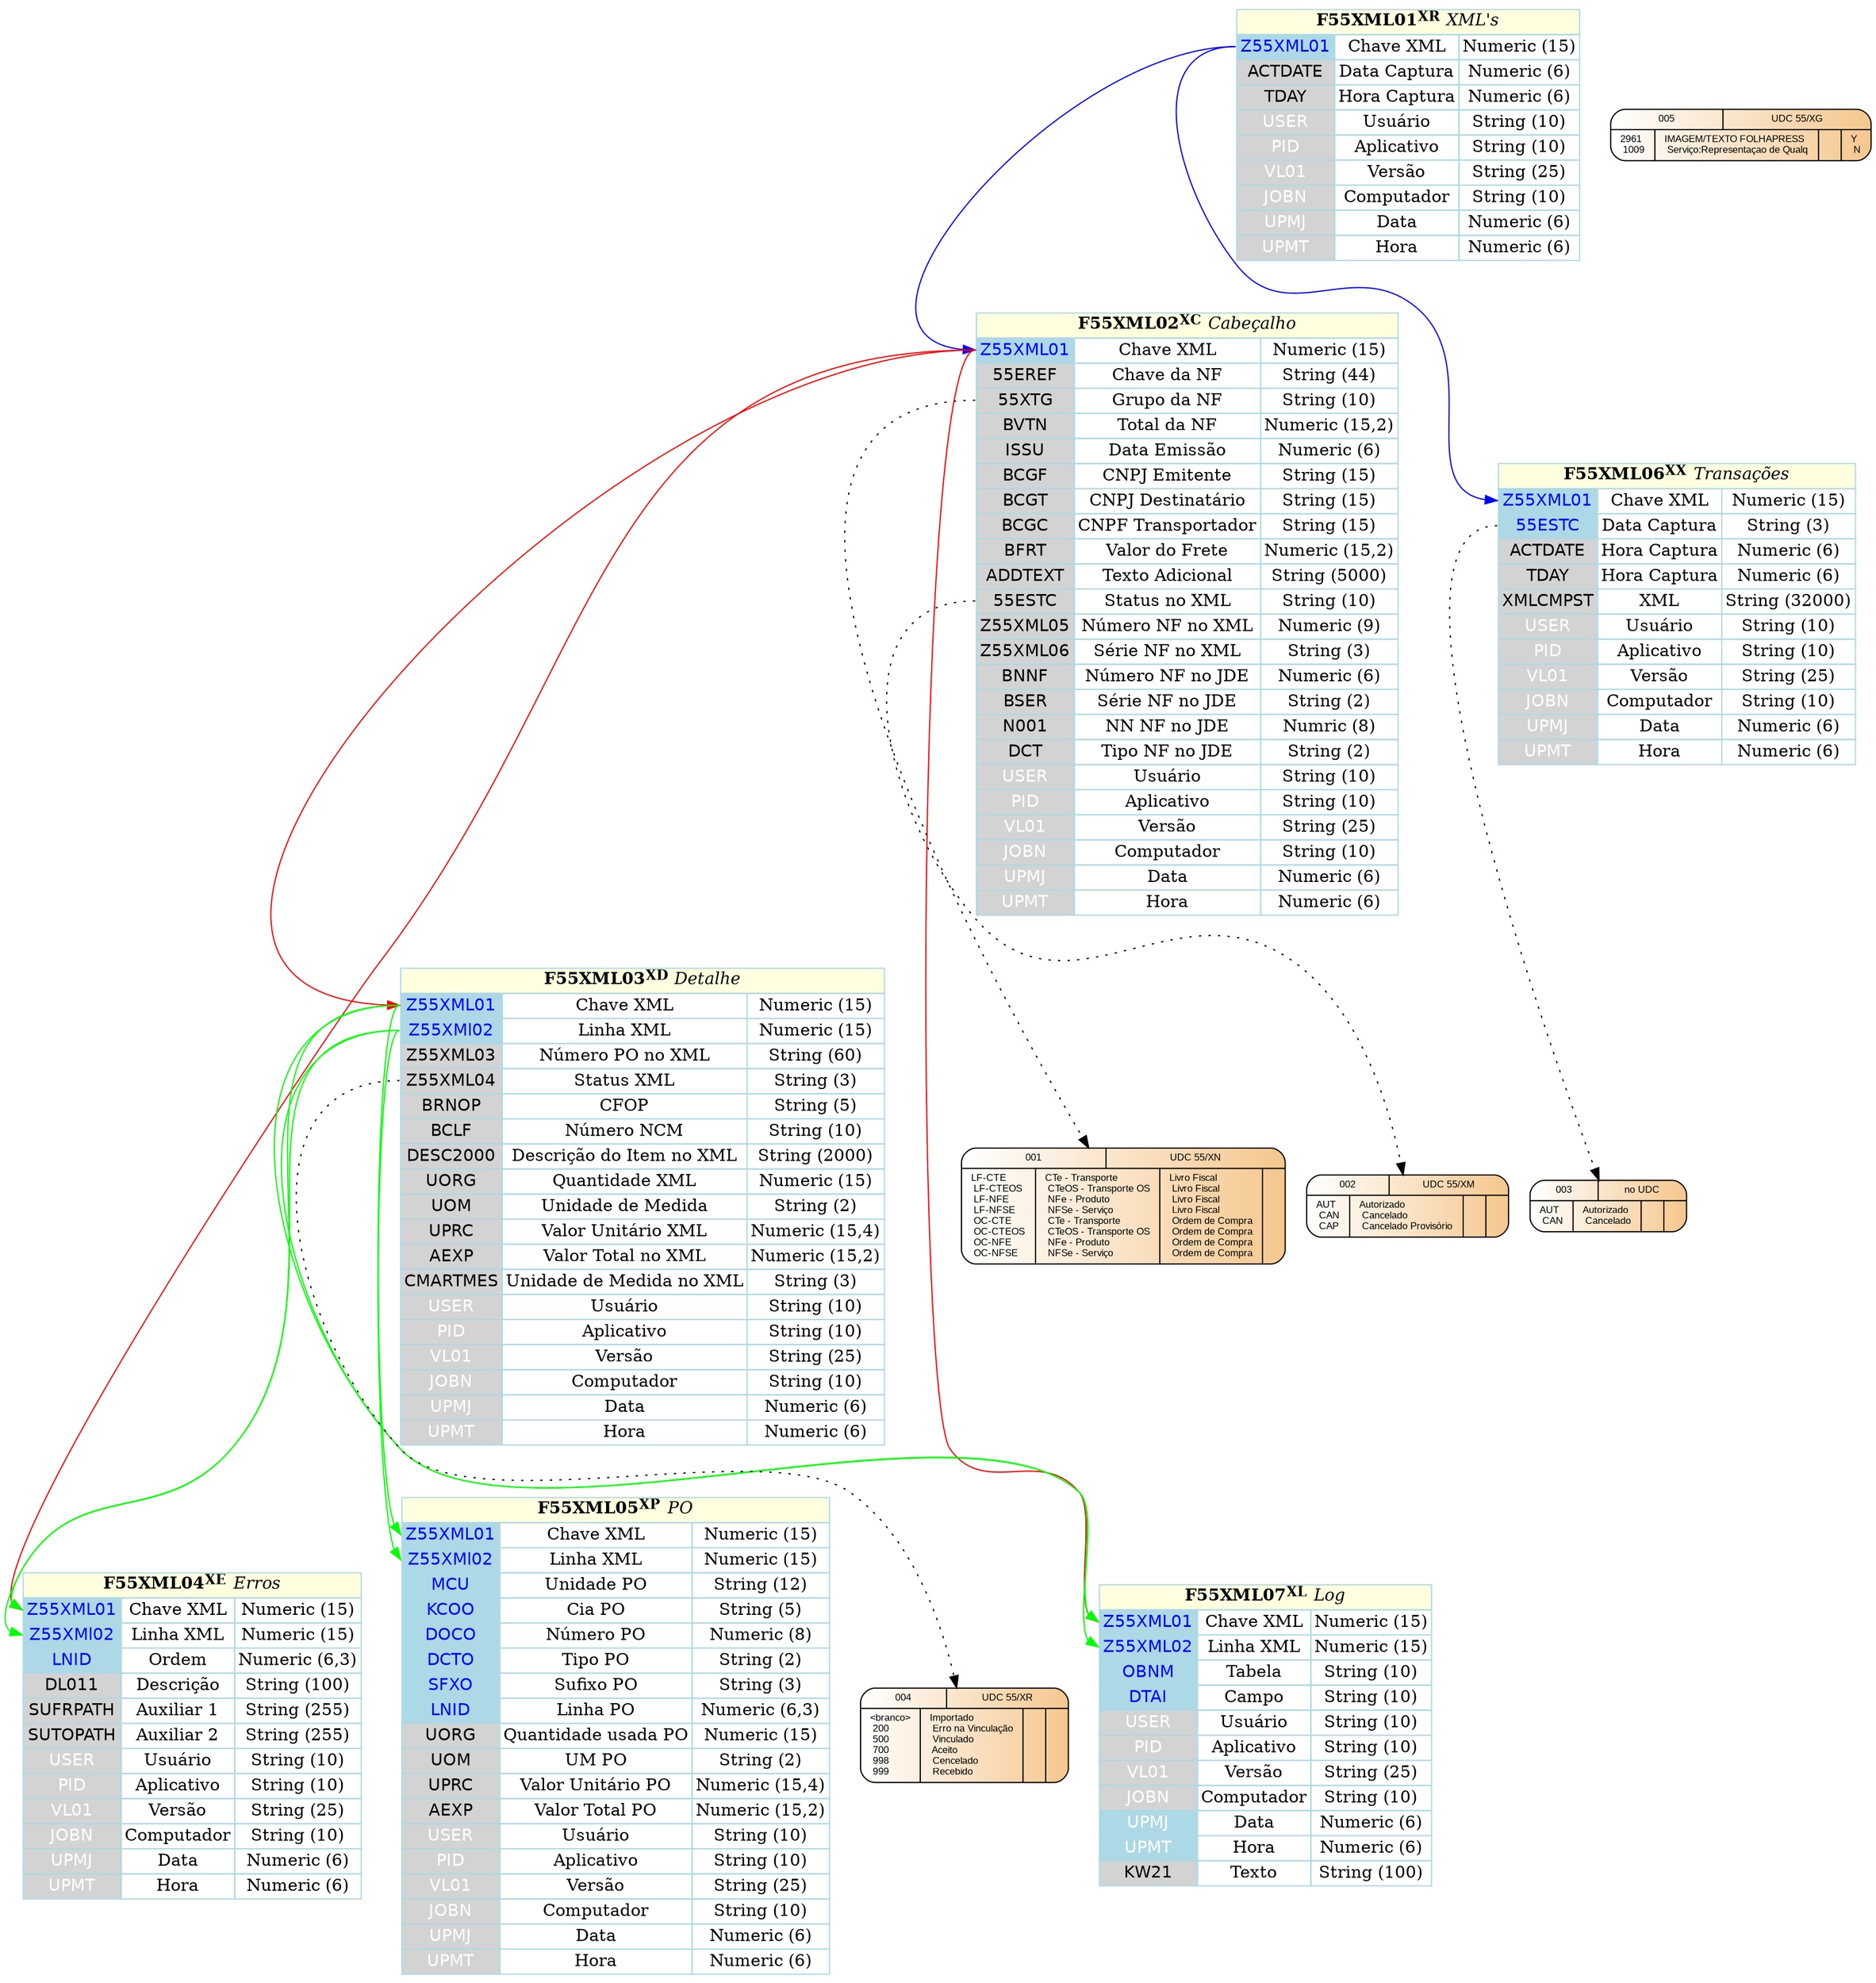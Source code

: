 digraph H {

  tabela01 [
   shape=none
   label=<
     <table border='0' cellborder='1' color='lightblue' cellspacing='0'>
       <tr><td colspan="3" bgcolor="lightyellow"><b>F55XML01<sup>XR</sup></b> <i>XML's</i></td></tr>
       <tr><td port='col01' bgcolor="lightblue"><font face="helvetica" color="blue">Z55XML01</font></td><td>Chave XML</td><td>Numeric (15)</td></tr>
       <tr><td port='col02' bgcolor="lightgray"><font face="helvetica" color="black">ACTDATE</font></td><td>Data Captura</td><td>Numeric (6)</td></tr>
       <tr><td port='col03' bgcolor="lightgray"><font face="helvetica" color="black">TDAY</font></td><td>Hora Captura</td><td>Numeric (6)</td></tr>
       <tr><td bgcolor="lightgray"><font face="helvetica" color="white">USER</font></td><td>Usuário</td><td>String (10)</td></tr>
       <tr><td bgcolor="lightgray"><font face="helvetica" color="white">PID</font></td><td>Aplicativo</td><td>String (10)</td></tr>
       <tr><td bgcolor="lightgray"><font face="helvetica" color="white">VL01</font></td><td>Versão</td><td>String (25)</td></tr>
       <tr><td bgcolor="lightgray"><font face="helvetica" color="white">JOBN</font></td><td>Computador</td><td>String (10)</td></tr>
       <tr><td bgcolor="lightgray"><font face="helvetica" color="white">UPMJ</font></td><td>Data</td><td>Numeric (6)</td></tr>
       <tr><td bgcolor="lightgray"><font face="helvetica" color="white">UPMT</font></td><td>Hora</td><td>Numeric (6)</td></tr>
     </table>
  >];

  tabela02 [
   shape=none
   label=<
     <table border='0' cellborder='1' color='lightblue' cellspacing='0'>
       <tr><td colspan="3" bgcolor="lightyellow"><b>F55XML02<sup>XC</sup></b> <i>Cabeçalho</i></td></tr>
       <tr><td port='col01' bgcolor="lightblue"><font face="helvetica" color="blue">Z55XML01</font></td><td>Chave XML</td><td>Numeric (15)</td></tr>
       <tr><td port='col02' bgcolor="lightgray"><font face="helvetica" color="black">55EREF</font></td><td>Chave da NF</td><td>String (44)</td></tr>
       <tr><td port='col03' bgcolor="lightgray"><font face="helvetica" color="black">55XTG</font></td><td>Grupo da NF</td><td>String (10)</td></tr>
       <tr><td port='col04' bgcolor="lightgray"><font face="helvetica" color="black">BVTN</font></td><td>Total da NF</td><td>Numeric (15,2)</td></tr>
       <tr><td port='col05' bgcolor="lightgray"><font face="helvetica" color="black">ISSU</font></td><td>Data Emissão</td><td>Numeric (6)</td></tr>
       <tr><td port='col06' bgcolor="lightgray"><font face="helvetica" color="black">BCGF</font></td><td>CNPJ Emitente</td><td>String (15)</td></tr>
       <tr><td port='col07' bgcolor="lightgray"><font face="helvetica" color="black">BCGT</font></td><td>CNPJ Destinatário</td><td>String (15)</td></tr>
       <tr><td port='col08' bgcolor="lightgray"><font face="helvetica" color="black">BCGC</font></td><td>CNPF Transportador</td><td>String (15)</td></tr>
       <tr><td port='col09' bgcolor="lightgray"><font face="helvetica" color="black">BFRT</font></td><td>Valor do Frete</td><td>Numeric (15,2)</td></tr>
       <tr><td port='col10' bgcolor="lightgray"><font face="helvetica" color="black">ADDTEXT</font></td><td>Texto Adicional</td><td>String (5000)</td></tr>
       <tr><td port='col11' bgcolor="lightgray"><font face="helvetica" color="black">55ESTC</font></td><td>Status no XML</td><td>String (10)</td></tr>
       <tr><td port='col12' bgcolor="lightgray"><font face="helvetica" color="black">Z55XML05</font></td><td>Número NF no XML</td><td>Numeric (9)</td></tr>
       <tr><td port='col13' bgcolor="lightgray"><font face="helvetica" color="black">Z55XML06</font></td><td>Série NF no XML</td><td>String (3)</td></tr>
       <tr><td port='col14' bgcolor="lightgray"><font face="helvetica" color="black">BNNF</font></td><td>Número NF no JDE</td><td>Numeric (6)</td></tr>
       <tr><td port='col15' bgcolor="lightgray"><font face="helvetica" color="black">BSER</font></td><td>Série NF no JDE</td><td>String (2)</td></tr>
       <tr><td port='col16' bgcolor="lightgray"><font face="helvetica" color="black">N001</font></td><td>NN NF no JDE</td><td>Numric (8)</td></tr>
       <tr><td port='col17' bgcolor="lightgray"><font face="helvetica" color="black">DCT</font></td><td>Tipo NF no JDE</td><td>String (2)</td></tr>
       <tr><td bgcolor="lightgray"><font face="helvetica" color="white">USER</font></td><td>Usuário</td><td>String (10)</td></tr>
       <tr><td bgcolor="lightgray"><font face="helvetica" color="white">PID</font></td><td>Aplicativo</td><td>String (10)</td></tr>
       <tr><td bgcolor="lightgray"><font face="helvetica" color="white">VL01</font></td><td>Versão</td><td>String (25)</td></tr>
       <tr><td bgcolor="lightgray"><font face="helvetica" color="white">JOBN</font></td><td>Computador</td><td>String (10)</td></tr>
       <tr><td bgcolor="lightgray"><font face="helvetica" color="white">UPMJ</font></td><td>Data</td><td>Numeric (6)</td></tr>
       <tr><td bgcolor="lightgray"><font face="helvetica" color="white">UPMT</font></td><td>Hora</td><td>Numeric (6)</td></tr>
     </table>
  >];

  tabela03 [
   shape=none
   label=<
     <table border='0' cellborder='1' color='lightblue' cellspacing='0'>
       <tr><td colspan="3" bgcolor="lightyellow"><b>F55XML03<sup>XD</sup></b> <i>Detalhe</i></td></tr>
       <tr><td port='col01' bgcolor="lightblue"><font face="helvetica" color="blue">Z55XML01</font></td><td>Chave XML</td><td>Numeric (15)</td></tr>
       <tr><td port='col02' bgcolor="lightblue"><font face="helvetica" color="blue">Z55XMl02</font></td><td>Linha XML</td><td>Numeric (15)</td></tr>
       <tr><td port='col03' bgcolor="lightgray"><font face="helvetica" color="black">Z55XML03</font></td><td>Número PO no XML</td><td>String (60)</td></tr>
       <tr><td port='col04' bgcolor="lightgray"><font face="helvetica" color="black">Z55XML04</font></td><td>Status XML</td><td>String (3)</td></tr>
       <tr><td port='col05' bgcolor="lightgray"><font face="helvetica" color="black">BRNOP</font></td><td>CFOP</td><td>String (5)</td></tr>
       <tr><td port='col06' bgcolor="lightgray"><font face="helvetica" color="black">BCLF</font></td><td>Número NCM</td><td>String (10)</td></tr>
       <tr><td port='col07' bgcolor="lightgray"><font face="helvetica" color="black">DESC2000</font></td><td>Descrição do Item no XML</td><td>String (2000)</td></tr>
       <tr><td port='col08' bgcolor="lightgray"><font face="helvetica" color="black">UORG</font></td><td>Quantidade XML</td><td>Numeric (15)</td></tr>
       <tr><td port='col09' bgcolor="lightgray"><font face="helvetica" color="black">UOM</font></td><td>Unidade de Medida</td><td>String (2)</td></tr>
       <tr><td port='col10' bgcolor="lightgray"><font face="helvetica" color="black">UPRC</font></td><td>Valor Unitário XML</td><td>Numeric (15,4)</td></tr>
       <tr><td port='col11' bgcolor="lightgray"><font face="helvetica" color="black">AEXP</font></td><td>Valor Total no XML</td><td>Numeric (15,2)</td></tr>
       <tr><td port='col12' bgcolor="lightgray"><font face="helvetica" color="black">CMARTMES</font></td><td>Unidade de Medida no XML</td><td>String (3)</td></tr>
       <tr><td bgcolor="lightgray"><font face="helvetica" color="white">USER</font></td><td>Usuário</td><td>String (10)</td></tr>
       <tr><td bgcolor="lightgray"><font face="helvetica" color="white">PID</font></td><td>Aplicativo</td><td>String (10)</td></tr>
       <tr><td bgcolor="lightgray"><font face="helvetica" color="white">VL01</font></td><td>Versão</td><td>String (25)</td></tr>
       <tr><td bgcolor="lightgray"><font face="helvetica" color="white">JOBN</font></td><td>Computador</td><td>String (10)</td></tr>
       <tr><td bgcolor="lightgray"><font face="helvetica" color="white">UPMJ</font></td><td>Data</td><td>Numeric (6)</td></tr>
       <tr><td bgcolor="lightgray"><font face="helvetica" color="white">UPMT</font></td><td>Hora</td><td>Numeric (6)</td></tr>
     </table>
  >];

  tabela04 [
   shape=none
   label=<
     <table border='0' cellborder='1' color='lightblue' cellspacing='0'>
       <tr><td colspan="3" bgcolor="lightyellow"><b>F55XML04<sup>XE</sup></b> <i>Erros</i></td></tr>
       <tr><td port='col01' bgcolor="lightblue"><font face="helvetica" color="blue">Z55XML01</font></td><td>Chave XML</td><td>Numeric (15)</td></tr>
       <tr><td port='col02' bgcolor="lightblue"><font face="helvetica" color="blue">Z55XMl02</font></td><td>Linha XML</td><td>Numeric (15)</td></tr>
       <tr><td port='col03' bgcolor="lightblue"><font face="helvetica" color="blue">LNID</font></td><td>Ordem</td><td>Numeric (6,3)</td></tr>
       <tr><td port='col04' bgcolor="lightgray"><font face="helvetica" color="black">DL011</font></td><td>Descrição</td><td>String (100)</td></tr>
       <tr><td port='col04' bgcolor="lightgray"><font face="helvetica" color="black">SUFRPATH</font></td><td>Auxiliar 1</td><td>String (255)</td></tr>
       <tr><td port='col04' bgcolor="lightgray"><font face="helvetica" color="black">SUTOPATH</font></td><td>Auxiliar 2</td><td>String (255)</td></tr>
       <tr><td bgcolor="lightgray"><font face="helvetica" color="white">USER</font></td><td>Usuário</td><td>String (10)</td></tr>
       <tr><td bgcolor="lightgray"><font face="helvetica" color="white">PID</font></td><td>Aplicativo</td><td>String (10)</td></tr>
       <tr><td bgcolor="lightgray"><font face="helvetica" color="white">VL01</font></td><td>Versão</td><td>String (25)</td></tr>
       <tr><td bgcolor="lightgray"><font face="helvetica" color="white">JOBN</font></td><td>Computador</td><td>String (10)</td></tr>
       <tr><td bgcolor="lightgray"><font face="helvetica" color="white">UPMJ</font></td><td>Data</td><td>Numeric (6)</td></tr>
       <tr><td bgcolor="lightgray"><font face="helvetica" color="white">UPMT</font></td><td>Hora</td><td>Numeric (6)</td></tr>
     </table>
  >];

  tabela05 [
   shape=none
   label=<
     <table border='0' cellborder='1' color='lightblue' cellspacing='0'>
       <tr><td colspan="3" bgcolor="lightyellow"><b>F55XML05<sup>XP</sup></b> <i>PO</i></td></tr>
       <tr><td port='col01' bgcolor="lightblue"><font face="helvetica" color="blue">Z55XML01</font></td><td>Chave XML</td><td>Numeric (15)</td></tr>
       <tr><td port='col02' bgcolor="lightblue"><font face="helvetica" color="blue">Z55XMl02</font></td><td>Linha XML</td><td>Numeric (15)</td></tr>
       <tr><td port='col03' bgcolor="lightblue"><font face="helvetica" color="blue">MCU</font></td><td>Unidade PO</td><td>String (12)</td></tr>
       <tr><td port='col04' bgcolor="lightblue"><font face="helvetica" color="blue">KCOO</font></td><td>Cia PO</td><td>String (5)</td></tr>
       <tr><td port='col05' bgcolor="lightblue"><font face="helvetica" color="blue">DOCO</font></td><td>Número PO</td><td>Numeric (8)</td></tr>
       <tr><td port='col06' bgcolor="lightblue"><font face="helvetica" color="blue">DCTO</font></td><td>Tipo PO</td><td>String (2)</td></tr>
       <tr><td port='col07' bgcolor="lightblue"><font face="helvetica" color="blue">SFXO</font></td><td>Sufixo PO</td><td>String (3)</td></tr>
       <tr><td port='col08' bgcolor="lightblue"><font face="helvetica" color="blue">LNID</font></td><td>Linha PO</td><td>Numeric (6,3)</td></tr>
       <tr><td port='col09' bgcolor="lightgray"><font face="helvetica" color="black">UORG</font></td><td>Quantidade usada PO</td><td>Numeric (15)</td></tr>
       <tr><td port='col10' bgcolor="lightgray"><font face="helvetica" color="black">UOM</font></td><td>UM PO</td><td>String (2)</td></tr>
       <tr><td port='col11' bgcolor="lightgray"><font face="helvetica" color="black">UPRC</font></td><td>Valor Unitário PO</td><td>Numeric (15,4)</td></tr>
       <tr><td port='col12' bgcolor="lightgray"><font face="helvetica" color="black">AEXP</font></td><td>Valor Total PO</td><td>Numeric (15,2)</td></tr>
       <tr><td bgcolor="lightgray"><font face="helvetica" color="white">USER</font></td><td>Usuário</td><td>String (10)</td></tr>
       <tr><td bgcolor="lightgray"><font face="helvetica" color="white">PID</font></td><td>Aplicativo</td><td>String (10)</td></tr>
       <tr><td bgcolor="lightgray"><font face="helvetica" color="white">VL01</font></td><td>Versão</td><td>String (25)</td></tr>
       <tr><td bgcolor="lightgray"><font face="helvetica" color="white">JOBN</font></td><td>Computador</td><td>String (10)</td></tr>
       <tr><td bgcolor="lightgray"><font face="helvetica" color="white">UPMJ</font></td><td>Data</td><td>Numeric (6)</td></tr>
       <tr><td bgcolor="lightgray"><font face="helvetica" color="white">UPMT</font></td><td>Hora</td><td>Numeric (6)</td></tr>
     </table>
  >];

  tabela06 [
   shape=none
   label=<
     <table border='0' cellborder='1' color='lightblue' cellspacing='0'>
       <tr><td colspan="3" bgcolor="lightyellow"><b>F55XML06<sup>XX</sup></b> <i>Transações</i></td></tr>
       <tr><td port='col01' bgcolor="lightblue"><font face="helvetica" color="blue">Z55XML01</font></td><td>Chave XML</td><td>Numeric (15)</td></tr>
       <tr><td port='col02' bgcolor="lightblue"><font face="helvetica" color="blue">55ESTC</font></td><td>Data Captura</td><td>String (3)</td></tr>
       <tr><td port='col03' bgcolor="lightgray"><font face="helvetica" color="black">ACTDATE</font></td><td>Hora Captura</td><td>Numeric (6)</td></tr>
       <tr><td port='col04' bgcolor="lightgray"><font face="helvetica" color="black">TDAY</font></td><td>Hora Captura</td><td>Numeric (6)</td></tr>
       <tr><td port='col05' bgcolor="lightgray"><font face="helvetica" color="black">XMLCMPST</font></td><td>XML</td><td>String (32000)</td></tr>
       <tr><td bgcolor="lightgray"><font face="helvetica" color="white">USER</font></td><td>Usuário</td><td>String (10)</td></tr>
       <tr><td bgcolor="lightgray"><font face="helvetica" color="white">PID</font></td><td>Aplicativo</td><td>String (10)</td></tr>
       <tr><td bgcolor="lightgray"><font face="helvetica" color="white">VL01</font></td><td>Versão</td><td>String (25)</td></tr>
       <tr><td bgcolor="lightgray"><font face="helvetica" color="white">JOBN</font></td><td>Computador</td><td>String (10)</td></tr>
       <tr><td bgcolor="lightgray"><font face="helvetica" color="white">UPMJ</font></td><td>Data</td><td>Numeric (6)</td></tr>
       <tr><td bgcolor="lightgray"><font face="helvetica" color="white">UPMT</font></td><td>Hora</td><td>Numeric (6)</td></tr>
     </table>
  >];

  tabela07 [
   shape=none
   label=<
     <table border='0' cellborder='1' color='lightblue' cellspacing='0'>
       <tr><td colspan="3" bgcolor="lightyellow"><b>F55XML07<sup>XL</sup></b> <i>Log</i></td></tr>
       <tr><td port='col01' bgcolor="lightblue"><font face="helvetica" color="blue">Z55XML01</font></td><td>Chave XML</td><td>Numeric (15)</td></tr>
       <tr><td port='col02' bgcolor="lightblue"><font face="helvetica" color="blue">Z55XML02</font></td><td>Linha XML</td><td>Numeric (15)</td></tr>
       <tr><td port='col03' bgcolor="lightblue"><font face="helvetica" color="blue">OBNM</font></td><td>Tabela</td><td>String (10)</td></tr>
       <tr><td port='col04' bgcolor="lightblue"><font face="helvetica" color="blue">DTAI</font></td><td>Campo</td><td>String (10)</td></tr>
       <tr><td port='col05' bgcolor="lightgray"><font face="helvetica" color="white">USER</font></td><td>Usuário</td><td>String (10)</td></tr>
       <tr><td port='col06' bgcolor="lightgray"><font face="helvetica" color="white">PID</font></td><td>Aplicativo</td><td>String (10)</td></tr>
       <tr><td port='col07' bgcolor="lightgray"><font face="helvetica" color="white">VL01</font></td><td>Versão</td><td>String (25)</td></tr>
       <tr><td port='col08' bgcolor="lightgray"><font face="helvetica" color="white">JOBN</font></td><td>Computador</td><td>String (10)</td></tr>
       <tr><td port='col09' bgcolor="lightblue"><font face="helvetica" color="white">UPMJ</font></td><td>Data</td><td>Numeric (6)</td></tr>
       <tr><td port='col10' bgcolor="lightblue"><font face="helvetica" color="white">UPMT</font></td><td>Hora</td><td>Numeric (6)</td></tr>
       <tr><td port='col11' bgcolor="lightgray"><font face="helvetica" color="black">KW21</font></td><td>Texto</td><td>String (100)</td></tr>
     </table>
  >];

  node001 [
    fontname = "Arial",
    fontsize = 8,
    shape=record,
    style="rounded,filled",
    fillcolor="white:#f5c78e"
    label="{{001|
             UDC 55/XN}|{
             LF-CTE\l
             LF-CTEOS\l
             LF-NFE\l
             LF-NFSE\l
             OC-CTE\l
             OC-CTEOS\l
             OC-NFE\l
             OC-NFSE\l|
             CTe - Transporte\l
             CTeOS - Transporte OS\l
             NFe - Produto\l
             NFSe - Serviço\l
             CTe - Transporte\l
             CTeOS - Transporte OS\l
             NFe - Produto\l
             NFSe - Serviço\l|
             Livro Fiscal\l
             Livro Fiscal\l
             Livro Fiscal\l
             Livro Fiscal\l
             Ordem de Compra\l
             Ordem de Compra\l
             Ordem de Compra\l
             Ordem de Compra\l|}}"
  ]

  node002 [
    fontname = "Arial",
    fontsize = 8,
    shape=record,
    style="rounded,filled",
    fillcolor="white:#f5c78e"
    label="{{002|
             UDC 55/XM}|{
             AUT\l
             CAN\l
             CAP\l|
             Autorizado\l
             Cancelado\l
             Cancelado Provisório\l||}}"
  ]

  node003 [
    fontname = "Arial",
    fontsize = 8,
    shape=record,
    style="rounded,filled",
    fillcolor="white:#f5c78e"
    label="{{003|
           no UDC}|{
           AUT\l
           CAN\l|
           Autorizado\l
           Cancelado\l||}}"
  ]

  node004 [
    fontname = "Arial",
    fontsize = 8,
    shape=record,
    style="rounded,filled",
    fillcolor="white:#f5c78e"
    label="{{004|
             UDC 55/XR}|{
             \<branco\>\l
             200\l
             500\l
             700\l
             998\l
             999\l|
             Importado\l
             Erro na Vinculação\l
             Vinculado\l
             Aceito\l
             Cencelado\l
             Recebido\l||}}"
  ]

  node005 [
    fontname = "Arial",
    fontsize = 8,
    shape=record,
    style="rounded,filled",
    fillcolor="white:#f5c78e"
    label="{{005|
             UDC 55/XG}|{
             2961\l
             1009\l|
             IMAGEM/TEXTO FOLHAPRESS\l
             Serviço:Representaçao de Qualq\l||
             Y\l
             N\l}}"
  ]

  tabela01:col01 -> tabela02:col01 [color="blue"];
  tabela01:col01 -> tabela06:col01 [color="blue"];
  tabela02:col01 -> tabela03:col01 [color="red"];
  tabela02:col01 -> tabela04:col01 [color="red"];
  tabela02:col01 -> tabela07:col01 [color="red"];
  tabela02:col03 -> node001 [style="dotted"];
  tabela02:col11 -> node002 [style="dotted"];
  tabela03:col01 -> tabela04:col01 [color="green"];
  tabela03:col02 -> tabela04:col02 [color="green"];
  tabela03:col01 -> tabela05:col01 [color="green"];
  tabela03:col02 -> tabela05:col02 [color="green"];
  tabela03:col01 -> tabela07:col01 [color="green"];
  tabela03:col02 -> tabela07:col02 [color="green"];
  tabela03:col04 -> node004 [style="dotted"];
  tabela06:col02 -> node003 [style="dotted"];

}